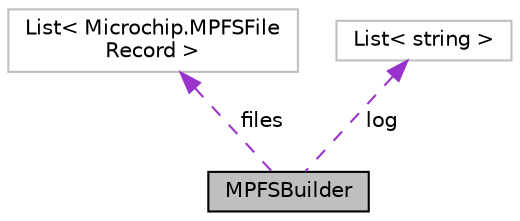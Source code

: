 digraph "MPFSBuilder"
{
  edge [fontname="Helvetica",fontsize="10",labelfontname="Helvetica",labelfontsize="10"];
  node [fontname="Helvetica",fontsize="10",shape=record];
  Node1 [label="MPFSBuilder",height=0.2,width=0.4,color="black", fillcolor="grey75", style="filled", fontcolor="black"];
  Node2 -> Node1 [dir="back",color="darkorchid3",fontsize="10",style="dashed",label=" files" ,fontname="Helvetica"];
  Node2 [label="List\< Microchip.MPFSFile\lRecord \>",height=0.2,width=0.4,color="grey75", fillcolor="white", style="filled"];
  Node3 -> Node1 [dir="back",color="darkorchid3",fontsize="10",style="dashed",label=" log" ,fontname="Helvetica"];
  Node3 [label="List\< string \>",height=0.2,width=0.4,color="grey75", fillcolor="white", style="filled"];
}
